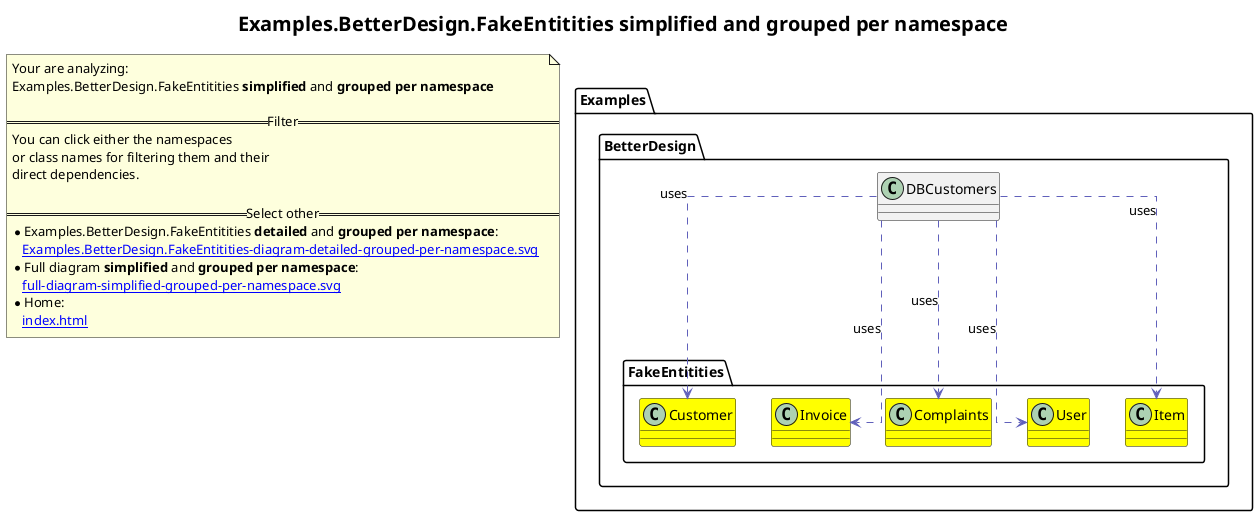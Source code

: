 @startuml
skinparam linetype ortho
title <size:20>Examples.BetterDesign.FakeEntitities **simplified** and **grouped per namespace**</size>
note "Your are analyzing:\nExamples.BetterDesign.FakeEntitities **simplified** and **grouped per namespace**\n\n==Filter==\nYou can click either the namespaces \nor class names for filtering them and their\ndirect dependencies.\n\n==Select other==\n* Examples.BetterDesign.FakeEntitities **detailed** and **grouped per namespace**:\n   [[Examples.BetterDesign.FakeEntitities-diagram-detailed-grouped-per-namespace.svg]]\n* Full diagram **simplified** and **grouped per namespace**:\n   [[full-diagram-simplified-grouped-per-namespace.svg]]\n* Home:\n   [[index.html]]" as FloatingNote
namespace Examples [[Examples-diagram-simplified-grouped-per-namespace.svg]] {
namespace Examples.BetterDesign [[Examples.BetterDesign-diagram-simplified-grouped-per-namespace.svg]] {
  class Examples.BetterDesign.DBCustomers [[Examples.BetterDesign.DBCustomers-diagram-simplified-grouped-per-namespace.svg]]  {
  }
'Compared namespace Examples.BetterDesign [[Examples.BetterDesign-diagram-simplified-grouped-per-namespace.svg]] { with last element of   }
' Closing all previous_sub_namespace_list namespace None because file analysis is finished.
' Closing namespace BetterDesign
}
' Closing namespace Examples
}
namespace Examples [[Examples-diagram-simplified-grouped-per-namespace.svg]] {
namespace Examples.BetterDesign [[Examples.BetterDesign-diagram-simplified-grouped-per-namespace.svg]] {
namespace Examples.BetterDesign.FakeEntitities [[Examples.BetterDesign.FakeEntitities-diagram-simplified-grouped-per-namespace.svg]] {
    class Examples.BetterDesign.FakeEntitities.Item [[Examples.BetterDesign.FakeEntitities.Item-diagram-simplified-grouped-per-namespace.svg]] #yellow {
    }
    class Examples.BetterDesign.FakeEntitities.User [[Examples.BetterDesign.FakeEntitities.User-diagram-simplified-grouped-per-namespace.svg]] #yellow {
    }
    class Examples.BetterDesign.FakeEntitities.Complaints [[Examples.BetterDesign.FakeEntitities.Complaints-diagram-simplified-grouped-per-namespace.svg]] #yellow {
    }
    class Examples.BetterDesign.FakeEntitities.Invoice [[Examples.BetterDesign.FakeEntitities.Invoice-diagram-simplified-grouped-per-namespace.svg]] #yellow {
    }
    class Examples.BetterDesign.FakeEntitities.Customer [[Examples.BetterDesign.FakeEntitities.Customer-diagram-simplified-grouped-per-namespace.svg]] #yellow {
    }
'Compared namespace Examples.BetterDesign.FakeEntitities [[Examples.BetterDesign.FakeEntitities-diagram-simplified-grouped-per-namespace.svg]] { with last element of     }
' Closing all previous_sub_namespace_list namespace None because file analysis is finished.
' Closing namespace FakeEntitities
}
' Closing namespace BetterDesign
}
' Closing namespace Examples
}
 ' *************************************** 
 ' *************************************** 
 ' *************************************** 
' Class relations extracted from namespace:
' Examples.BetterDesign
Examples.BetterDesign.DBCustomers .[#6060BB].> Examples.BetterDesign.FakeEntitities.Customer  : uses 
Examples.BetterDesign.DBCustomers .[#6060BB].> Examples.BetterDesign.FakeEntitities.Invoice  : uses 
Examples.BetterDesign.DBCustomers .[#6060BB].> Examples.BetterDesign.FakeEntitities.Item  : uses 
Examples.BetterDesign.DBCustomers .[#6060BB].> Examples.BetterDesign.FakeEntitities.Complaints  : uses 
Examples.BetterDesign.DBCustomers .[#6060BB].> Examples.BetterDesign.FakeEntitities.User  : uses 
' Class relations extracted from namespace:
' Examples.BetterDesign.FakeEntitities
@enduml